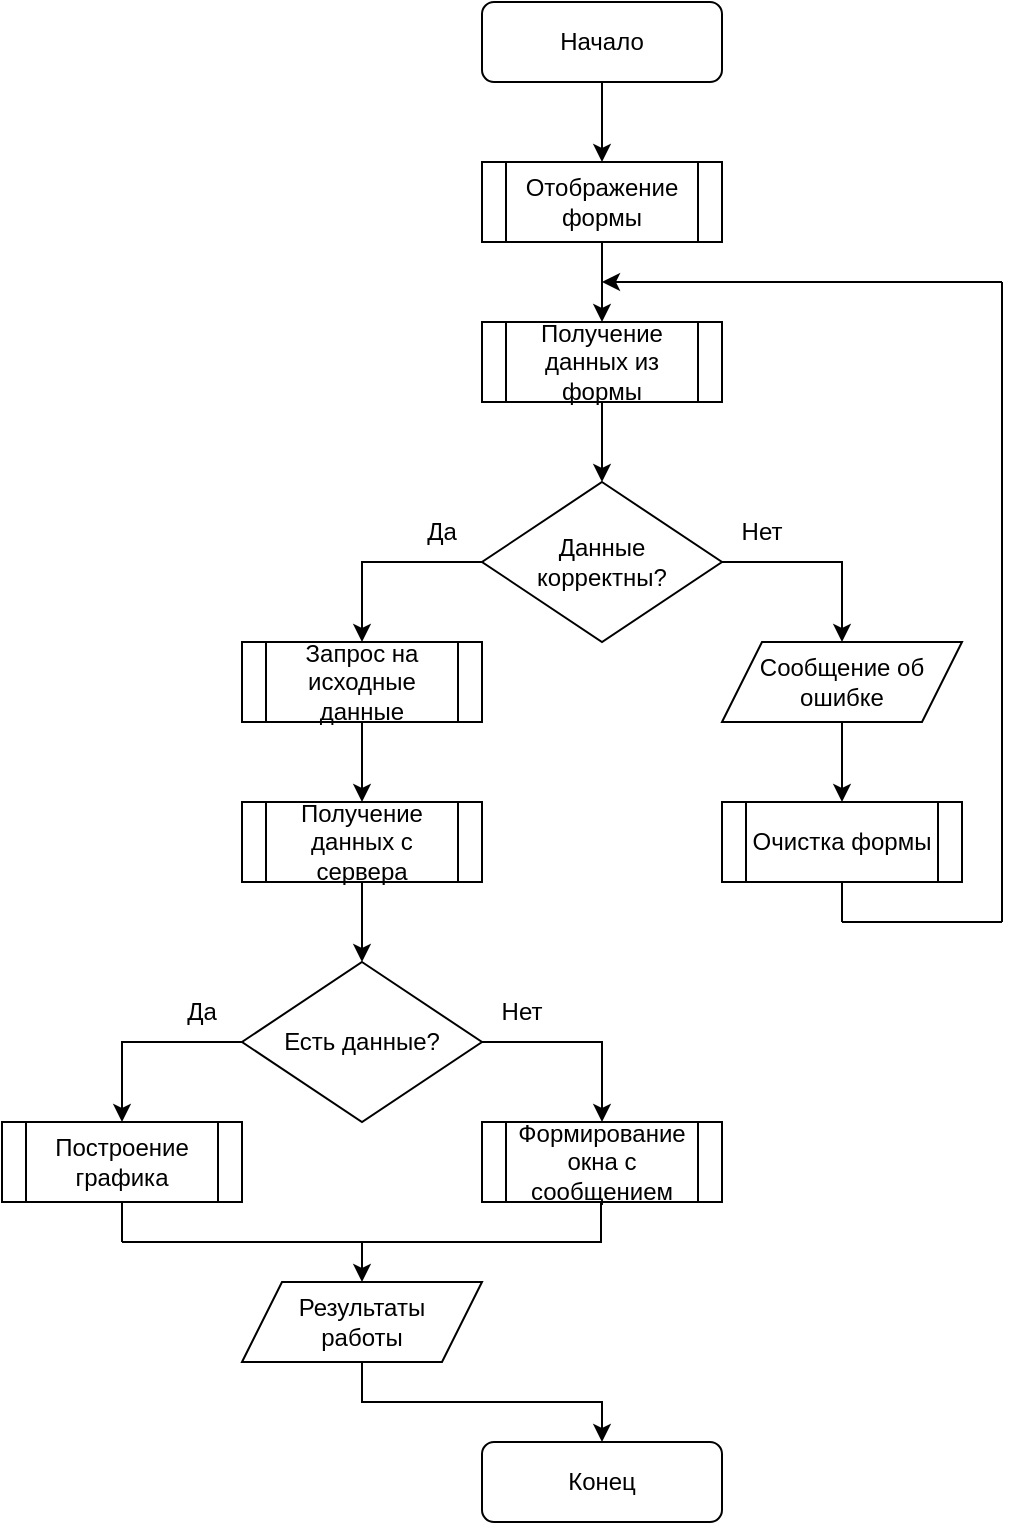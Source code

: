 <mxfile version="15.9.1" type="device"><diagram id="yE6b-pMgleWCNTotmbhe" name="Page-1"><mxGraphModel dx="1038" dy="1748" grid="1" gridSize="10" guides="1" tooltips="1" connect="1" arrows="1" fold="1" page="1" pageScale="1" pageWidth="827" pageHeight="1169" math="0" shadow="0"><root><mxCell id="0"/><mxCell id="1" parent="0"/><mxCell id="9vvh8FKiD5KNQckDn8KA-19" style="edgeStyle=orthogonalEdgeStyle;rounded=0;orthogonalLoop=1;jettySize=auto;html=1;exitX=0.5;exitY=1;exitDx=0;exitDy=0;entryX=0.5;entryY=0;entryDx=0;entryDy=0;" edge="1" parent="1" source="9vvh8FKiD5KNQckDn8KA-1" target="9vvh8FKiD5KNQckDn8KA-3"><mxGeometry relative="1" as="geometry"/></mxCell><mxCell id="9vvh8FKiD5KNQckDn8KA-1" value="Начало" style="rounded=1;whiteSpace=wrap;html=1;" vertex="1" parent="1"><mxGeometry x="360" y="-1120" width="120" height="40" as="geometry"/></mxCell><mxCell id="9vvh8FKiD5KNQckDn8KA-2" value="Конец" style="rounded=1;whiteSpace=wrap;html=1;" vertex="1" parent="1"><mxGeometry x="360" y="-400" width="120" height="40" as="geometry"/></mxCell><mxCell id="9vvh8FKiD5KNQckDn8KA-20" style="edgeStyle=orthogonalEdgeStyle;rounded=0;orthogonalLoop=1;jettySize=auto;html=1;exitX=0.5;exitY=1;exitDx=0;exitDy=0;" edge="1" parent="1" source="9vvh8FKiD5KNQckDn8KA-3" target="9vvh8FKiD5KNQckDn8KA-8"><mxGeometry relative="1" as="geometry"/></mxCell><mxCell id="9vvh8FKiD5KNQckDn8KA-3" value="Отображение формы" style="shape=process;whiteSpace=wrap;html=1;backgroundOutline=1;" vertex="1" parent="1"><mxGeometry x="360" y="-1040" width="120" height="40" as="geometry"/></mxCell><mxCell id="9vvh8FKiD5KNQckDn8KA-4" value="Построение графика" style="shape=process;whiteSpace=wrap;html=1;backgroundOutline=1;" vertex="1" parent="1"><mxGeometry x="120" y="-560" width="120" height="40" as="geometry"/></mxCell><mxCell id="9vvh8FKiD5KNQckDn8KA-24" style="edgeStyle=orthogonalEdgeStyle;rounded=0;orthogonalLoop=1;jettySize=auto;html=1;exitX=0.5;exitY=1;exitDx=0;exitDy=0;" edge="1" parent="1" source="9vvh8FKiD5KNQckDn8KA-5" target="9vvh8FKiD5KNQckDn8KA-7"><mxGeometry relative="1" as="geometry"/></mxCell><mxCell id="9vvh8FKiD5KNQckDn8KA-5" value="Запрос на исходные данные" style="shape=process;whiteSpace=wrap;html=1;backgroundOutline=1;" vertex="1" parent="1"><mxGeometry x="240" y="-800" width="120" height="40" as="geometry"/></mxCell><mxCell id="9vvh8FKiD5KNQckDn8KA-25" style="edgeStyle=orthogonalEdgeStyle;rounded=0;orthogonalLoop=1;jettySize=auto;html=1;exitX=0.5;exitY=1;exitDx=0;exitDy=0;" edge="1" parent="1" source="9vvh8FKiD5KNQckDn8KA-7" target="9vvh8FKiD5KNQckDn8KA-14"><mxGeometry relative="1" as="geometry"/></mxCell><mxCell id="9vvh8FKiD5KNQckDn8KA-7" value="Получение данных с сервера" style="shape=process;whiteSpace=wrap;html=1;backgroundOutline=1;" vertex="1" parent="1"><mxGeometry x="240" y="-720" width="120" height="40" as="geometry"/></mxCell><mxCell id="9vvh8FKiD5KNQckDn8KA-21" style="edgeStyle=orthogonalEdgeStyle;rounded=0;orthogonalLoop=1;jettySize=auto;html=1;exitX=0.5;exitY=1;exitDx=0;exitDy=0;" edge="1" parent="1" source="9vvh8FKiD5KNQckDn8KA-8" target="9vvh8FKiD5KNQckDn8KA-9"><mxGeometry relative="1" as="geometry"/></mxCell><mxCell id="9vvh8FKiD5KNQckDn8KA-8" value="Получение данных из формы" style="shape=process;whiteSpace=wrap;html=1;backgroundOutline=1;" vertex="1" parent="1"><mxGeometry x="360" y="-960" width="120" height="40" as="geometry"/></mxCell><mxCell id="9vvh8FKiD5KNQckDn8KA-23" style="edgeStyle=orthogonalEdgeStyle;rounded=0;orthogonalLoop=1;jettySize=auto;html=1;exitX=0;exitY=0.5;exitDx=0;exitDy=0;entryX=0.5;entryY=0;entryDx=0;entryDy=0;" edge="1" parent="1" source="9vvh8FKiD5KNQckDn8KA-9" target="9vvh8FKiD5KNQckDn8KA-5"><mxGeometry relative="1" as="geometry"/></mxCell><mxCell id="9vvh8FKiD5KNQckDn8KA-9" value="Данные&lt;br&gt;корректны?" style="rhombus;whiteSpace=wrap;html=1;" vertex="1" parent="1"><mxGeometry x="360" y="-880" width="120" height="80" as="geometry"/></mxCell><mxCell id="9vvh8FKiD5KNQckDn8KA-40" value="" style="edgeStyle=orthogonalEdgeStyle;rounded=0;orthogonalLoop=1;jettySize=auto;html=1;" edge="1" parent="1" source="9vvh8FKiD5KNQckDn8KA-10" target="9vvh8FKiD5KNQckDn8KA-39"><mxGeometry relative="1" as="geometry"/></mxCell><mxCell id="9vvh8FKiD5KNQckDn8KA-10" value="Сообщение об ошибке" style="shape=parallelogram;perimeter=parallelogramPerimeter;whiteSpace=wrap;html=1;fixedSize=1;" vertex="1" parent="1"><mxGeometry x="480" y="-800" width="120" height="40" as="geometry"/></mxCell><mxCell id="9vvh8FKiD5KNQckDn8KA-12" value="Да" style="text;html=1;strokeColor=none;fillColor=none;align=center;verticalAlign=middle;whiteSpace=wrap;rounded=0;" vertex="1" parent="1"><mxGeometry x="320" y="-870" width="40" height="30" as="geometry"/></mxCell><mxCell id="9vvh8FKiD5KNQckDn8KA-22" style="edgeStyle=orthogonalEdgeStyle;rounded=0;orthogonalLoop=1;jettySize=auto;html=1;exitX=0;exitY=1;exitDx=0;exitDy=0;" edge="1" parent="1" source="9vvh8FKiD5KNQckDn8KA-13" target="9vvh8FKiD5KNQckDn8KA-10"><mxGeometry relative="1" as="geometry"><Array as="points"><mxPoint x="540" y="-840"/></Array></mxGeometry></mxCell><mxCell id="9vvh8FKiD5KNQckDn8KA-13" value="Нет" style="text;html=1;strokeColor=none;fillColor=none;align=center;verticalAlign=middle;whiteSpace=wrap;rounded=0;" vertex="1" parent="1"><mxGeometry x="480" y="-870" width="40" height="30" as="geometry"/></mxCell><mxCell id="9vvh8FKiD5KNQckDn8KA-26" style="edgeStyle=orthogonalEdgeStyle;rounded=0;orthogonalLoop=1;jettySize=auto;html=1;exitX=1;exitY=0.5;exitDx=0;exitDy=0;" edge="1" parent="1" source="9vvh8FKiD5KNQckDn8KA-14" target="9vvh8FKiD5KNQckDn8KA-18"><mxGeometry relative="1" as="geometry"/></mxCell><mxCell id="9vvh8FKiD5KNQckDn8KA-14" value="Есть данные?" style="rhombus;whiteSpace=wrap;html=1;" vertex="1" parent="1"><mxGeometry x="240" y="-640" width="120" height="80" as="geometry"/></mxCell><mxCell id="9vvh8FKiD5KNQckDn8KA-28" style="edgeStyle=orthogonalEdgeStyle;rounded=0;orthogonalLoop=1;jettySize=auto;html=1;exitX=1;exitY=1;exitDx=0;exitDy=0;" edge="1" parent="1" source="9vvh8FKiD5KNQckDn8KA-15" target="9vvh8FKiD5KNQckDn8KA-4"><mxGeometry relative="1" as="geometry"><Array as="points"><mxPoint x="180" y="-600"/></Array></mxGeometry></mxCell><mxCell id="9vvh8FKiD5KNQckDn8KA-15" value="Да" style="text;html=1;strokeColor=none;fillColor=none;align=center;verticalAlign=middle;whiteSpace=wrap;rounded=0;" vertex="1" parent="1"><mxGeometry x="200" y="-630" width="40" height="30" as="geometry"/></mxCell><mxCell id="9vvh8FKiD5KNQckDn8KA-16" value="Нет" style="text;html=1;strokeColor=none;fillColor=none;align=center;verticalAlign=middle;whiteSpace=wrap;rounded=0;" vertex="1" parent="1"><mxGeometry x="360" y="-630" width="40" height="30" as="geometry"/></mxCell><mxCell id="9vvh8FKiD5KNQckDn8KA-34" style="edgeStyle=orthogonalEdgeStyle;rounded=0;orthogonalLoop=1;jettySize=auto;html=1;exitX=0.5;exitY=1;exitDx=0;exitDy=0;" edge="1" parent="1" source="9vvh8FKiD5KNQckDn8KA-17" target="9vvh8FKiD5KNQckDn8KA-2"><mxGeometry relative="1" as="geometry"/></mxCell><mxCell id="9vvh8FKiD5KNQckDn8KA-17" value="Результаты&lt;br&gt;работы" style="shape=parallelogram;perimeter=parallelogramPerimeter;whiteSpace=wrap;html=1;fixedSize=1;" vertex="1" parent="1"><mxGeometry x="240" y="-480" width="120" height="40" as="geometry"/></mxCell><mxCell id="9vvh8FKiD5KNQckDn8KA-18" value="Формирование&lt;br&gt;окна с сообщением" style="shape=process;whiteSpace=wrap;html=1;backgroundOutline=1;" vertex="1" parent="1"><mxGeometry x="360" y="-560" width="120" height="40" as="geometry"/></mxCell><mxCell id="9vvh8FKiD5KNQckDn8KA-29" value="" style="endArrow=none;html=1;rounded=0;entryX=0.5;entryY=1;entryDx=0;entryDy=0;" edge="1" parent="1" target="9vvh8FKiD5KNQckDn8KA-4"><mxGeometry width="50" height="50" relative="1" as="geometry"><mxPoint x="180" y="-500" as="sourcePoint"/><mxPoint x="440" y="-570" as="targetPoint"/></mxGeometry></mxCell><mxCell id="9vvh8FKiD5KNQckDn8KA-30" value="" style="endArrow=none;html=1;rounded=0;entryX=0.5;entryY=1;entryDx=0;entryDy=0;" edge="1" parent="1"><mxGeometry width="50" height="50" relative="1" as="geometry"><mxPoint x="419.5" y="-500" as="sourcePoint"/><mxPoint x="419.5" y="-520" as="targetPoint"/></mxGeometry></mxCell><mxCell id="9vvh8FKiD5KNQckDn8KA-31" value="" style="endArrow=none;html=1;rounded=0;" edge="1" parent="1"><mxGeometry width="50" height="50" relative="1" as="geometry"><mxPoint x="180" y="-500" as="sourcePoint"/><mxPoint x="420" y="-500" as="targetPoint"/></mxGeometry></mxCell><mxCell id="9vvh8FKiD5KNQckDn8KA-32" value="" style="endArrow=classic;html=1;rounded=0;entryX=0.5;entryY=0;entryDx=0;entryDy=0;" edge="1" parent="1" target="9vvh8FKiD5KNQckDn8KA-17"><mxGeometry width="50" height="50" relative="1" as="geometry"><mxPoint x="300" y="-500" as="sourcePoint"/><mxPoint x="440" y="-570" as="targetPoint"/></mxGeometry></mxCell><mxCell id="9vvh8FKiD5KNQckDn8KA-35" value="" style="endArrow=none;html=1;rounded=0;" edge="1" parent="1"><mxGeometry width="50" height="50" relative="1" as="geometry"><mxPoint x="540" y="-660" as="sourcePoint"/><mxPoint x="540" y="-680" as="targetPoint"/></mxGeometry></mxCell><mxCell id="9vvh8FKiD5KNQckDn8KA-36" value="" style="endArrow=none;html=1;rounded=0;" edge="1" parent="1"><mxGeometry width="50" height="50" relative="1" as="geometry"><mxPoint x="540" y="-660" as="sourcePoint"/><mxPoint x="620" y="-660" as="targetPoint"/></mxGeometry></mxCell><mxCell id="9vvh8FKiD5KNQckDn8KA-37" value="" style="endArrow=none;html=1;rounded=0;" edge="1" parent="1"><mxGeometry width="50" height="50" relative="1" as="geometry"><mxPoint x="620" y="-660" as="sourcePoint"/><mxPoint x="620" y="-980" as="targetPoint"/></mxGeometry></mxCell><mxCell id="9vvh8FKiD5KNQckDn8KA-38" value="" style="endArrow=classic;html=1;rounded=0;" edge="1" parent="1"><mxGeometry width="50" height="50" relative="1" as="geometry"><mxPoint x="620" y="-980" as="sourcePoint"/><mxPoint x="420" y="-980" as="targetPoint"/></mxGeometry></mxCell><mxCell id="9vvh8FKiD5KNQckDn8KA-39" value="Очистка формы" style="shape=process;whiteSpace=wrap;html=1;backgroundOutline=1;" vertex="1" parent="1"><mxGeometry x="480" y="-720" width="120" height="40" as="geometry"/></mxCell></root></mxGraphModel></diagram></mxfile>